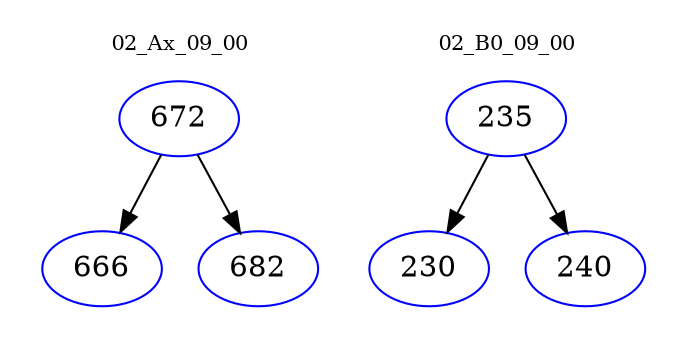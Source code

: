 digraph{
subgraph cluster_0 {
color = white
label = "02_Ax_09_00";
fontsize=10;
T0_672 [label="672", color="blue"]
T0_672 -> T0_666 [color="black"]
T0_666 [label="666", color="blue"]
T0_672 -> T0_682 [color="black"]
T0_682 [label="682", color="blue"]
}
subgraph cluster_1 {
color = white
label = "02_B0_09_00";
fontsize=10;
T1_235 [label="235", color="blue"]
T1_235 -> T1_230 [color="black"]
T1_230 [label="230", color="blue"]
T1_235 -> T1_240 [color="black"]
T1_240 [label="240", color="blue"]
}
}
